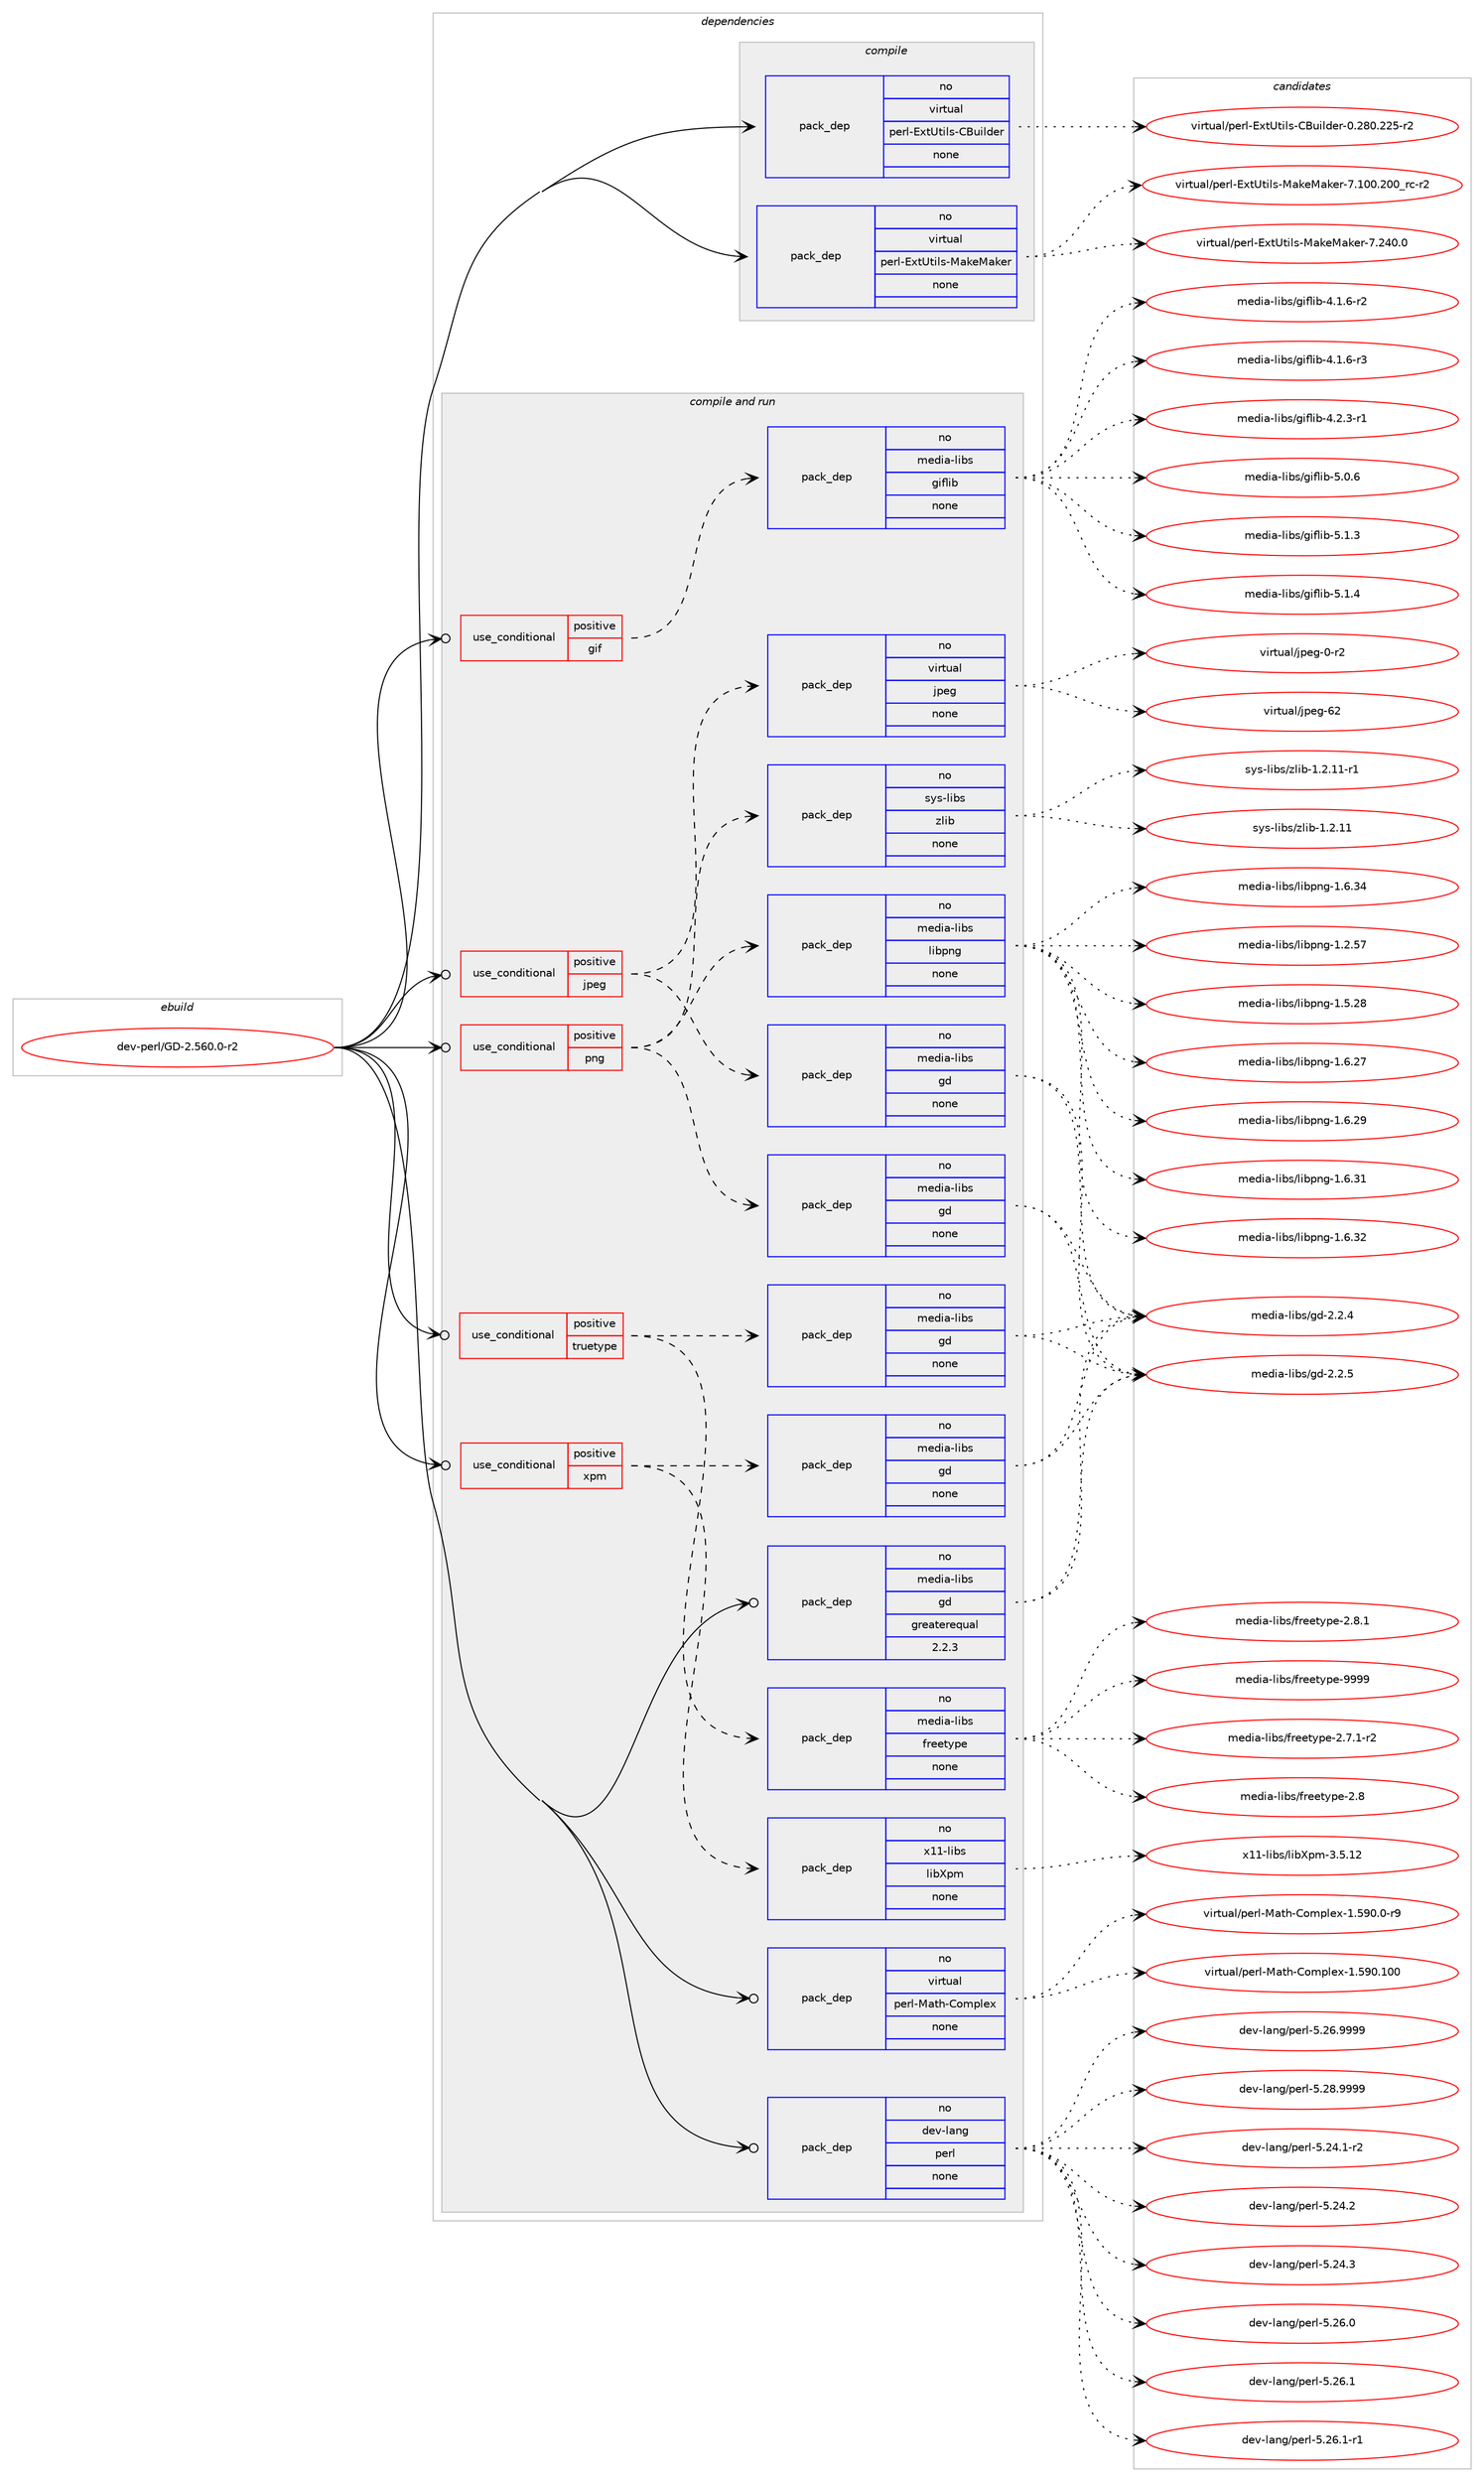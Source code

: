digraph prolog {

# *************
# Graph options
# *************

newrank=true;
concentrate=true;
compound=true;
graph [rankdir=LR,fontname=Helvetica,fontsize=10,ranksep=1.5];#, ranksep=2.5, nodesep=0.2];
edge  [arrowhead=vee];
node  [fontname=Helvetica,fontsize=10];

# **********
# The ebuild
# **********

subgraph cluster_leftcol {
color=gray;
rank=same;
label=<<i>ebuild</i>>;
id [label="dev-perl/GD-2.560.0-r2", color=red, width=4, href="../dev-perl/GD-2.560.0-r2.svg"];
}

# ****************
# The dependencies
# ****************

subgraph cluster_midcol {
color=gray;
label=<<i>dependencies</i>>;
subgraph cluster_compile {
fillcolor="#eeeeee";
style=filled;
label=<<i>compile</i>>;
subgraph pack99707 {
dependency130629 [label=<<TABLE BORDER="0" CELLBORDER="1" CELLSPACING="0" CELLPADDING="4" WIDTH="220"><TR><TD ROWSPAN="6" CELLPADDING="30">pack_dep</TD></TR><TR><TD WIDTH="110">no</TD></TR><TR><TD>virtual</TD></TR><TR><TD>perl-ExtUtils-CBuilder</TD></TR><TR><TD>none</TD></TR><TR><TD></TD></TR></TABLE>>, shape=none, color=blue];
}
id:e -> dependency130629:w [weight=20,style="solid",arrowhead="vee"];
subgraph pack99708 {
dependency130630 [label=<<TABLE BORDER="0" CELLBORDER="1" CELLSPACING="0" CELLPADDING="4" WIDTH="220"><TR><TD ROWSPAN="6" CELLPADDING="30">pack_dep</TD></TR><TR><TD WIDTH="110">no</TD></TR><TR><TD>virtual</TD></TR><TR><TD>perl-ExtUtils-MakeMaker</TD></TR><TR><TD>none</TD></TR><TR><TD></TD></TR></TABLE>>, shape=none, color=blue];
}
id:e -> dependency130630:w [weight=20,style="solid",arrowhead="vee"];
}
subgraph cluster_compileandrun {
fillcolor="#eeeeee";
style=filled;
label=<<i>compile and run</i>>;
subgraph cond27249 {
dependency130631 [label=<<TABLE BORDER="0" CELLBORDER="1" CELLSPACING="0" CELLPADDING="4"><TR><TD ROWSPAN="3" CELLPADDING="10">use_conditional</TD></TR><TR><TD>positive</TD></TR><TR><TD>gif</TD></TR></TABLE>>, shape=none, color=red];
subgraph pack99709 {
dependency130632 [label=<<TABLE BORDER="0" CELLBORDER="1" CELLSPACING="0" CELLPADDING="4" WIDTH="220"><TR><TD ROWSPAN="6" CELLPADDING="30">pack_dep</TD></TR><TR><TD WIDTH="110">no</TD></TR><TR><TD>media-libs</TD></TR><TR><TD>giflib</TD></TR><TR><TD>none</TD></TR><TR><TD></TD></TR></TABLE>>, shape=none, color=blue];
}
dependency130631:e -> dependency130632:w [weight=20,style="dashed",arrowhead="vee"];
}
id:e -> dependency130631:w [weight=20,style="solid",arrowhead="odotvee"];
subgraph cond27250 {
dependency130633 [label=<<TABLE BORDER="0" CELLBORDER="1" CELLSPACING="0" CELLPADDING="4"><TR><TD ROWSPAN="3" CELLPADDING="10">use_conditional</TD></TR><TR><TD>positive</TD></TR><TR><TD>jpeg</TD></TR></TABLE>>, shape=none, color=red];
subgraph pack99710 {
dependency130634 [label=<<TABLE BORDER="0" CELLBORDER="1" CELLSPACING="0" CELLPADDING="4" WIDTH="220"><TR><TD ROWSPAN="6" CELLPADDING="30">pack_dep</TD></TR><TR><TD WIDTH="110">no</TD></TR><TR><TD>media-libs</TD></TR><TR><TD>gd</TD></TR><TR><TD>none</TD></TR><TR><TD></TD></TR></TABLE>>, shape=none, color=blue];
}
dependency130633:e -> dependency130634:w [weight=20,style="dashed",arrowhead="vee"];
subgraph pack99711 {
dependency130635 [label=<<TABLE BORDER="0" CELLBORDER="1" CELLSPACING="0" CELLPADDING="4" WIDTH="220"><TR><TD ROWSPAN="6" CELLPADDING="30">pack_dep</TD></TR><TR><TD WIDTH="110">no</TD></TR><TR><TD>virtual</TD></TR><TR><TD>jpeg</TD></TR><TR><TD>none</TD></TR><TR><TD></TD></TR></TABLE>>, shape=none, color=blue];
}
dependency130633:e -> dependency130635:w [weight=20,style="dashed",arrowhead="vee"];
}
id:e -> dependency130633:w [weight=20,style="solid",arrowhead="odotvee"];
subgraph cond27251 {
dependency130636 [label=<<TABLE BORDER="0" CELLBORDER="1" CELLSPACING="0" CELLPADDING="4"><TR><TD ROWSPAN="3" CELLPADDING="10">use_conditional</TD></TR><TR><TD>positive</TD></TR><TR><TD>png</TD></TR></TABLE>>, shape=none, color=red];
subgraph pack99712 {
dependency130637 [label=<<TABLE BORDER="0" CELLBORDER="1" CELLSPACING="0" CELLPADDING="4" WIDTH="220"><TR><TD ROWSPAN="6" CELLPADDING="30">pack_dep</TD></TR><TR><TD WIDTH="110">no</TD></TR><TR><TD>media-libs</TD></TR><TR><TD>gd</TD></TR><TR><TD>none</TD></TR><TR><TD></TD></TR></TABLE>>, shape=none, color=blue];
}
dependency130636:e -> dependency130637:w [weight=20,style="dashed",arrowhead="vee"];
subgraph pack99713 {
dependency130638 [label=<<TABLE BORDER="0" CELLBORDER="1" CELLSPACING="0" CELLPADDING="4" WIDTH="220"><TR><TD ROWSPAN="6" CELLPADDING="30">pack_dep</TD></TR><TR><TD WIDTH="110">no</TD></TR><TR><TD>media-libs</TD></TR><TR><TD>libpng</TD></TR><TR><TD>none</TD></TR><TR><TD></TD></TR></TABLE>>, shape=none, color=blue];
}
dependency130636:e -> dependency130638:w [weight=20,style="dashed",arrowhead="vee"];
subgraph pack99714 {
dependency130639 [label=<<TABLE BORDER="0" CELLBORDER="1" CELLSPACING="0" CELLPADDING="4" WIDTH="220"><TR><TD ROWSPAN="6" CELLPADDING="30">pack_dep</TD></TR><TR><TD WIDTH="110">no</TD></TR><TR><TD>sys-libs</TD></TR><TR><TD>zlib</TD></TR><TR><TD>none</TD></TR><TR><TD></TD></TR></TABLE>>, shape=none, color=blue];
}
dependency130636:e -> dependency130639:w [weight=20,style="dashed",arrowhead="vee"];
}
id:e -> dependency130636:w [weight=20,style="solid",arrowhead="odotvee"];
subgraph cond27252 {
dependency130640 [label=<<TABLE BORDER="0" CELLBORDER="1" CELLSPACING="0" CELLPADDING="4"><TR><TD ROWSPAN="3" CELLPADDING="10">use_conditional</TD></TR><TR><TD>positive</TD></TR><TR><TD>truetype</TD></TR></TABLE>>, shape=none, color=red];
subgraph pack99715 {
dependency130641 [label=<<TABLE BORDER="0" CELLBORDER="1" CELLSPACING="0" CELLPADDING="4" WIDTH="220"><TR><TD ROWSPAN="6" CELLPADDING="30">pack_dep</TD></TR><TR><TD WIDTH="110">no</TD></TR><TR><TD>media-libs</TD></TR><TR><TD>gd</TD></TR><TR><TD>none</TD></TR><TR><TD></TD></TR></TABLE>>, shape=none, color=blue];
}
dependency130640:e -> dependency130641:w [weight=20,style="dashed",arrowhead="vee"];
subgraph pack99716 {
dependency130642 [label=<<TABLE BORDER="0" CELLBORDER="1" CELLSPACING="0" CELLPADDING="4" WIDTH="220"><TR><TD ROWSPAN="6" CELLPADDING="30">pack_dep</TD></TR><TR><TD WIDTH="110">no</TD></TR><TR><TD>media-libs</TD></TR><TR><TD>freetype</TD></TR><TR><TD>none</TD></TR><TR><TD></TD></TR></TABLE>>, shape=none, color=blue];
}
dependency130640:e -> dependency130642:w [weight=20,style="dashed",arrowhead="vee"];
}
id:e -> dependency130640:w [weight=20,style="solid",arrowhead="odotvee"];
subgraph cond27253 {
dependency130643 [label=<<TABLE BORDER="0" CELLBORDER="1" CELLSPACING="0" CELLPADDING="4"><TR><TD ROWSPAN="3" CELLPADDING="10">use_conditional</TD></TR><TR><TD>positive</TD></TR><TR><TD>xpm</TD></TR></TABLE>>, shape=none, color=red];
subgraph pack99717 {
dependency130644 [label=<<TABLE BORDER="0" CELLBORDER="1" CELLSPACING="0" CELLPADDING="4" WIDTH="220"><TR><TD ROWSPAN="6" CELLPADDING="30">pack_dep</TD></TR><TR><TD WIDTH="110">no</TD></TR><TR><TD>media-libs</TD></TR><TR><TD>gd</TD></TR><TR><TD>none</TD></TR><TR><TD></TD></TR></TABLE>>, shape=none, color=blue];
}
dependency130643:e -> dependency130644:w [weight=20,style="dashed",arrowhead="vee"];
subgraph pack99718 {
dependency130645 [label=<<TABLE BORDER="0" CELLBORDER="1" CELLSPACING="0" CELLPADDING="4" WIDTH="220"><TR><TD ROWSPAN="6" CELLPADDING="30">pack_dep</TD></TR><TR><TD WIDTH="110">no</TD></TR><TR><TD>x11-libs</TD></TR><TR><TD>libXpm</TD></TR><TR><TD>none</TD></TR><TR><TD></TD></TR></TABLE>>, shape=none, color=blue];
}
dependency130643:e -> dependency130645:w [weight=20,style="dashed",arrowhead="vee"];
}
id:e -> dependency130643:w [weight=20,style="solid",arrowhead="odotvee"];
subgraph pack99719 {
dependency130646 [label=<<TABLE BORDER="0" CELLBORDER="1" CELLSPACING="0" CELLPADDING="4" WIDTH="220"><TR><TD ROWSPAN="6" CELLPADDING="30">pack_dep</TD></TR><TR><TD WIDTH="110">no</TD></TR><TR><TD>dev-lang</TD></TR><TR><TD>perl</TD></TR><TR><TD>none</TD></TR><TR><TD></TD></TR></TABLE>>, shape=none, color=blue];
}
id:e -> dependency130646:w [weight=20,style="solid",arrowhead="odotvee"];
subgraph pack99720 {
dependency130647 [label=<<TABLE BORDER="0" CELLBORDER="1" CELLSPACING="0" CELLPADDING="4" WIDTH="220"><TR><TD ROWSPAN="6" CELLPADDING="30">pack_dep</TD></TR><TR><TD WIDTH="110">no</TD></TR><TR><TD>media-libs</TD></TR><TR><TD>gd</TD></TR><TR><TD>greaterequal</TD></TR><TR><TD>2.2.3</TD></TR></TABLE>>, shape=none, color=blue];
}
id:e -> dependency130647:w [weight=20,style="solid",arrowhead="odotvee"];
subgraph pack99721 {
dependency130648 [label=<<TABLE BORDER="0" CELLBORDER="1" CELLSPACING="0" CELLPADDING="4" WIDTH="220"><TR><TD ROWSPAN="6" CELLPADDING="30">pack_dep</TD></TR><TR><TD WIDTH="110">no</TD></TR><TR><TD>virtual</TD></TR><TR><TD>perl-Math-Complex</TD></TR><TR><TD>none</TD></TR><TR><TD></TD></TR></TABLE>>, shape=none, color=blue];
}
id:e -> dependency130648:w [weight=20,style="solid",arrowhead="odotvee"];
}
subgraph cluster_run {
fillcolor="#eeeeee";
style=filled;
label=<<i>run</i>>;
}
}

# **************
# The candidates
# **************

subgraph cluster_choices {
rank=same;
color=gray;
label=<<i>candidates</i>>;

subgraph choice99707 {
color=black;
nodesep=1;
choice1181051141161179710847112101114108456912011685116105108115456766117105108100101114454846505648465050534511450 [label="virtual/perl-ExtUtils-CBuilder-0.280.225-r2", color=red, width=4,href="../virtual/perl-ExtUtils-CBuilder-0.280.225-r2.svg"];
dependency130629:e -> choice1181051141161179710847112101114108456912011685116105108115456766117105108100101114454846505648465050534511450:w [style=dotted,weight="100"];
}
subgraph choice99708 {
color=black;
nodesep=1;
choice118105114116117971084711210111410845691201168511610510811545779710710177971071011144555464948484650484895114994511450 [label="virtual/perl-ExtUtils-MakeMaker-7.100.200_rc-r2", color=red, width=4,href="../virtual/perl-ExtUtils-MakeMaker-7.100.200_rc-r2.svg"];
choice118105114116117971084711210111410845691201168511610510811545779710710177971071011144555465052484648 [label="virtual/perl-ExtUtils-MakeMaker-7.240.0", color=red, width=4,href="../virtual/perl-ExtUtils-MakeMaker-7.240.0.svg"];
dependency130630:e -> choice118105114116117971084711210111410845691201168511610510811545779710710177971071011144555464948484650484895114994511450:w [style=dotted,weight="100"];
dependency130630:e -> choice118105114116117971084711210111410845691201168511610510811545779710710177971071011144555465052484648:w [style=dotted,weight="100"];
}
subgraph choice99709 {
color=black;
nodesep=1;
choice10910110010597451081059811547103105102108105984552464946544511450 [label="media-libs/giflib-4.1.6-r2", color=red, width=4,href="../media-libs/giflib-4.1.6-r2.svg"];
choice10910110010597451081059811547103105102108105984552464946544511451 [label="media-libs/giflib-4.1.6-r3", color=red, width=4,href="../media-libs/giflib-4.1.6-r3.svg"];
choice10910110010597451081059811547103105102108105984552465046514511449 [label="media-libs/giflib-4.2.3-r1", color=red, width=4,href="../media-libs/giflib-4.2.3-r1.svg"];
choice1091011001059745108105981154710310510210810598455346484654 [label="media-libs/giflib-5.0.6", color=red, width=4,href="../media-libs/giflib-5.0.6.svg"];
choice1091011001059745108105981154710310510210810598455346494651 [label="media-libs/giflib-5.1.3", color=red, width=4,href="../media-libs/giflib-5.1.3.svg"];
choice1091011001059745108105981154710310510210810598455346494652 [label="media-libs/giflib-5.1.4", color=red, width=4,href="../media-libs/giflib-5.1.4.svg"];
dependency130632:e -> choice10910110010597451081059811547103105102108105984552464946544511450:w [style=dotted,weight="100"];
dependency130632:e -> choice10910110010597451081059811547103105102108105984552464946544511451:w [style=dotted,weight="100"];
dependency130632:e -> choice10910110010597451081059811547103105102108105984552465046514511449:w [style=dotted,weight="100"];
dependency130632:e -> choice1091011001059745108105981154710310510210810598455346484654:w [style=dotted,weight="100"];
dependency130632:e -> choice1091011001059745108105981154710310510210810598455346494651:w [style=dotted,weight="100"];
dependency130632:e -> choice1091011001059745108105981154710310510210810598455346494652:w [style=dotted,weight="100"];
}
subgraph choice99710 {
color=black;
nodesep=1;
choice10910110010597451081059811547103100455046504652 [label="media-libs/gd-2.2.4", color=red, width=4,href="../media-libs/gd-2.2.4.svg"];
choice10910110010597451081059811547103100455046504653 [label="media-libs/gd-2.2.5", color=red, width=4,href="../media-libs/gd-2.2.5.svg"];
dependency130634:e -> choice10910110010597451081059811547103100455046504652:w [style=dotted,weight="100"];
dependency130634:e -> choice10910110010597451081059811547103100455046504653:w [style=dotted,weight="100"];
}
subgraph choice99711 {
color=black;
nodesep=1;
choice118105114116117971084710611210110345484511450 [label="virtual/jpeg-0-r2", color=red, width=4,href="../virtual/jpeg-0-r2.svg"];
choice1181051141161179710847106112101103455450 [label="virtual/jpeg-62", color=red, width=4,href="../virtual/jpeg-62.svg"];
dependency130635:e -> choice118105114116117971084710611210110345484511450:w [style=dotted,weight="100"];
dependency130635:e -> choice1181051141161179710847106112101103455450:w [style=dotted,weight="100"];
}
subgraph choice99712 {
color=black;
nodesep=1;
choice10910110010597451081059811547103100455046504652 [label="media-libs/gd-2.2.4", color=red, width=4,href="../media-libs/gd-2.2.4.svg"];
choice10910110010597451081059811547103100455046504653 [label="media-libs/gd-2.2.5", color=red, width=4,href="../media-libs/gd-2.2.5.svg"];
dependency130637:e -> choice10910110010597451081059811547103100455046504652:w [style=dotted,weight="100"];
dependency130637:e -> choice10910110010597451081059811547103100455046504653:w [style=dotted,weight="100"];
}
subgraph choice99713 {
color=black;
nodesep=1;
choice109101100105974510810598115471081059811211010345494650465355 [label="media-libs/libpng-1.2.57", color=red, width=4,href="../media-libs/libpng-1.2.57.svg"];
choice109101100105974510810598115471081059811211010345494653465056 [label="media-libs/libpng-1.5.28", color=red, width=4,href="../media-libs/libpng-1.5.28.svg"];
choice109101100105974510810598115471081059811211010345494654465055 [label="media-libs/libpng-1.6.27", color=red, width=4,href="../media-libs/libpng-1.6.27.svg"];
choice109101100105974510810598115471081059811211010345494654465057 [label="media-libs/libpng-1.6.29", color=red, width=4,href="../media-libs/libpng-1.6.29.svg"];
choice109101100105974510810598115471081059811211010345494654465149 [label="media-libs/libpng-1.6.31", color=red, width=4,href="../media-libs/libpng-1.6.31.svg"];
choice109101100105974510810598115471081059811211010345494654465150 [label="media-libs/libpng-1.6.32", color=red, width=4,href="../media-libs/libpng-1.6.32.svg"];
choice109101100105974510810598115471081059811211010345494654465152 [label="media-libs/libpng-1.6.34", color=red, width=4,href="../media-libs/libpng-1.6.34.svg"];
dependency130638:e -> choice109101100105974510810598115471081059811211010345494650465355:w [style=dotted,weight="100"];
dependency130638:e -> choice109101100105974510810598115471081059811211010345494653465056:w [style=dotted,weight="100"];
dependency130638:e -> choice109101100105974510810598115471081059811211010345494654465055:w [style=dotted,weight="100"];
dependency130638:e -> choice109101100105974510810598115471081059811211010345494654465057:w [style=dotted,weight="100"];
dependency130638:e -> choice109101100105974510810598115471081059811211010345494654465149:w [style=dotted,weight="100"];
dependency130638:e -> choice109101100105974510810598115471081059811211010345494654465150:w [style=dotted,weight="100"];
dependency130638:e -> choice109101100105974510810598115471081059811211010345494654465152:w [style=dotted,weight="100"];
}
subgraph choice99714 {
color=black;
nodesep=1;
choice1151211154510810598115471221081059845494650464949 [label="sys-libs/zlib-1.2.11", color=red, width=4,href="../sys-libs/zlib-1.2.11.svg"];
choice11512111545108105981154712210810598454946504649494511449 [label="sys-libs/zlib-1.2.11-r1", color=red, width=4,href="../sys-libs/zlib-1.2.11-r1.svg"];
dependency130639:e -> choice1151211154510810598115471221081059845494650464949:w [style=dotted,weight="100"];
dependency130639:e -> choice11512111545108105981154712210810598454946504649494511449:w [style=dotted,weight="100"];
}
subgraph choice99715 {
color=black;
nodesep=1;
choice10910110010597451081059811547103100455046504652 [label="media-libs/gd-2.2.4", color=red, width=4,href="../media-libs/gd-2.2.4.svg"];
choice10910110010597451081059811547103100455046504653 [label="media-libs/gd-2.2.5", color=red, width=4,href="../media-libs/gd-2.2.5.svg"];
dependency130641:e -> choice10910110010597451081059811547103100455046504652:w [style=dotted,weight="100"];
dependency130641:e -> choice10910110010597451081059811547103100455046504653:w [style=dotted,weight="100"];
}
subgraph choice99716 {
color=black;
nodesep=1;
choice109101100105974510810598115471021141011011161211121014550465546494511450 [label="media-libs/freetype-2.7.1-r2", color=red, width=4,href="../media-libs/freetype-2.7.1-r2.svg"];
choice1091011001059745108105981154710211410110111612111210145504656 [label="media-libs/freetype-2.8", color=red, width=4,href="../media-libs/freetype-2.8.svg"];
choice10910110010597451081059811547102114101101116121112101455046564649 [label="media-libs/freetype-2.8.1", color=red, width=4,href="../media-libs/freetype-2.8.1.svg"];
choice109101100105974510810598115471021141011011161211121014557575757 [label="media-libs/freetype-9999", color=red, width=4,href="../media-libs/freetype-9999.svg"];
dependency130642:e -> choice109101100105974510810598115471021141011011161211121014550465546494511450:w [style=dotted,weight="100"];
dependency130642:e -> choice1091011001059745108105981154710211410110111612111210145504656:w [style=dotted,weight="100"];
dependency130642:e -> choice10910110010597451081059811547102114101101116121112101455046564649:w [style=dotted,weight="100"];
dependency130642:e -> choice109101100105974510810598115471021141011011161211121014557575757:w [style=dotted,weight="100"];
}
subgraph choice99717 {
color=black;
nodesep=1;
choice10910110010597451081059811547103100455046504652 [label="media-libs/gd-2.2.4", color=red, width=4,href="../media-libs/gd-2.2.4.svg"];
choice10910110010597451081059811547103100455046504653 [label="media-libs/gd-2.2.5", color=red, width=4,href="../media-libs/gd-2.2.5.svg"];
dependency130644:e -> choice10910110010597451081059811547103100455046504652:w [style=dotted,weight="100"];
dependency130644:e -> choice10910110010597451081059811547103100455046504653:w [style=dotted,weight="100"];
}
subgraph choice99718 {
color=black;
nodesep=1;
choice1204949451081059811547108105988811210945514653464950 [label="x11-libs/libXpm-3.5.12", color=red, width=4,href="../x11-libs/libXpm-3.5.12.svg"];
dependency130645:e -> choice1204949451081059811547108105988811210945514653464950:w [style=dotted,weight="100"];
}
subgraph choice99719 {
color=black;
nodesep=1;
choice100101118451089711010347112101114108455346505246494511450 [label="dev-lang/perl-5.24.1-r2", color=red, width=4,href="../dev-lang/perl-5.24.1-r2.svg"];
choice10010111845108971101034711210111410845534650524650 [label="dev-lang/perl-5.24.2", color=red, width=4,href="../dev-lang/perl-5.24.2.svg"];
choice10010111845108971101034711210111410845534650524651 [label="dev-lang/perl-5.24.3", color=red, width=4,href="../dev-lang/perl-5.24.3.svg"];
choice10010111845108971101034711210111410845534650544648 [label="dev-lang/perl-5.26.0", color=red, width=4,href="../dev-lang/perl-5.26.0.svg"];
choice10010111845108971101034711210111410845534650544649 [label="dev-lang/perl-5.26.1", color=red, width=4,href="../dev-lang/perl-5.26.1.svg"];
choice100101118451089711010347112101114108455346505446494511449 [label="dev-lang/perl-5.26.1-r1", color=red, width=4,href="../dev-lang/perl-5.26.1-r1.svg"];
choice10010111845108971101034711210111410845534650544657575757 [label="dev-lang/perl-5.26.9999", color=red, width=4,href="../dev-lang/perl-5.26.9999.svg"];
choice10010111845108971101034711210111410845534650564657575757 [label="dev-lang/perl-5.28.9999", color=red, width=4,href="../dev-lang/perl-5.28.9999.svg"];
dependency130646:e -> choice100101118451089711010347112101114108455346505246494511450:w [style=dotted,weight="100"];
dependency130646:e -> choice10010111845108971101034711210111410845534650524650:w [style=dotted,weight="100"];
dependency130646:e -> choice10010111845108971101034711210111410845534650524651:w [style=dotted,weight="100"];
dependency130646:e -> choice10010111845108971101034711210111410845534650544648:w [style=dotted,weight="100"];
dependency130646:e -> choice10010111845108971101034711210111410845534650544649:w [style=dotted,weight="100"];
dependency130646:e -> choice100101118451089711010347112101114108455346505446494511449:w [style=dotted,weight="100"];
dependency130646:e -> choice10010111845108971101034711210111410845534650544657575757:w [style=dotted,weight="100"];
dependency130646:e -> choice10010111845108971101034711210111410845534650564657575757:w [style=dotted,weight="100"];
}
subgraph choice99720 {
color=black;
nodesep=1;
choice10910110010597451081059811547103100455046504652 [label="media-libs/gd-2.2.4", color=red, width=4,href="../media-libs/gd-2.2.4.svg"];
choice10910110010597451081059811547103100455046504653 [label="media-libs/gd-2.2.5", color=red, width=4,href="../media-libs/gd-2.2.5.svg"];
dependency130647:e -> choice10910110010597451081059811547103100455046504652:w [style=dotted,weight="100"];
dependency130647:e -> choice10910110010597451081059811547103100455046504653:w [style=dotted,weight="100"];
}
subgraph choice99721 {
color=black;
nodesep=1;
choice1181051141161179710847112101114108457797116104456711110911210810112045494653574846484511457 [label="virtual/perl-Math-Complex-1.590.0-r9", color=red, width=4,href="../virtual/perl-Math-Complex-1.590.0-r9.svg"];
choice1181051141161179710847112101114108457797116104456711110911210810112045494653574846494848 [label="virtual/perl-Math-Complex-1.590.100", color=red, width=4,href="../virtual/perl-Math-Complex-1.590.100.svg"];
dependency130648:e -> choice1181051141161179710847112101114108457797116104456711110911210810112045494653574846484511457:w [style=dotted,weight="100"];
dependency130648:e -> choice1181051141161179710847112101114108457797116104456711110911210810112045494653574846494848:w [style=dotted,weight="100"];
}
}

}
